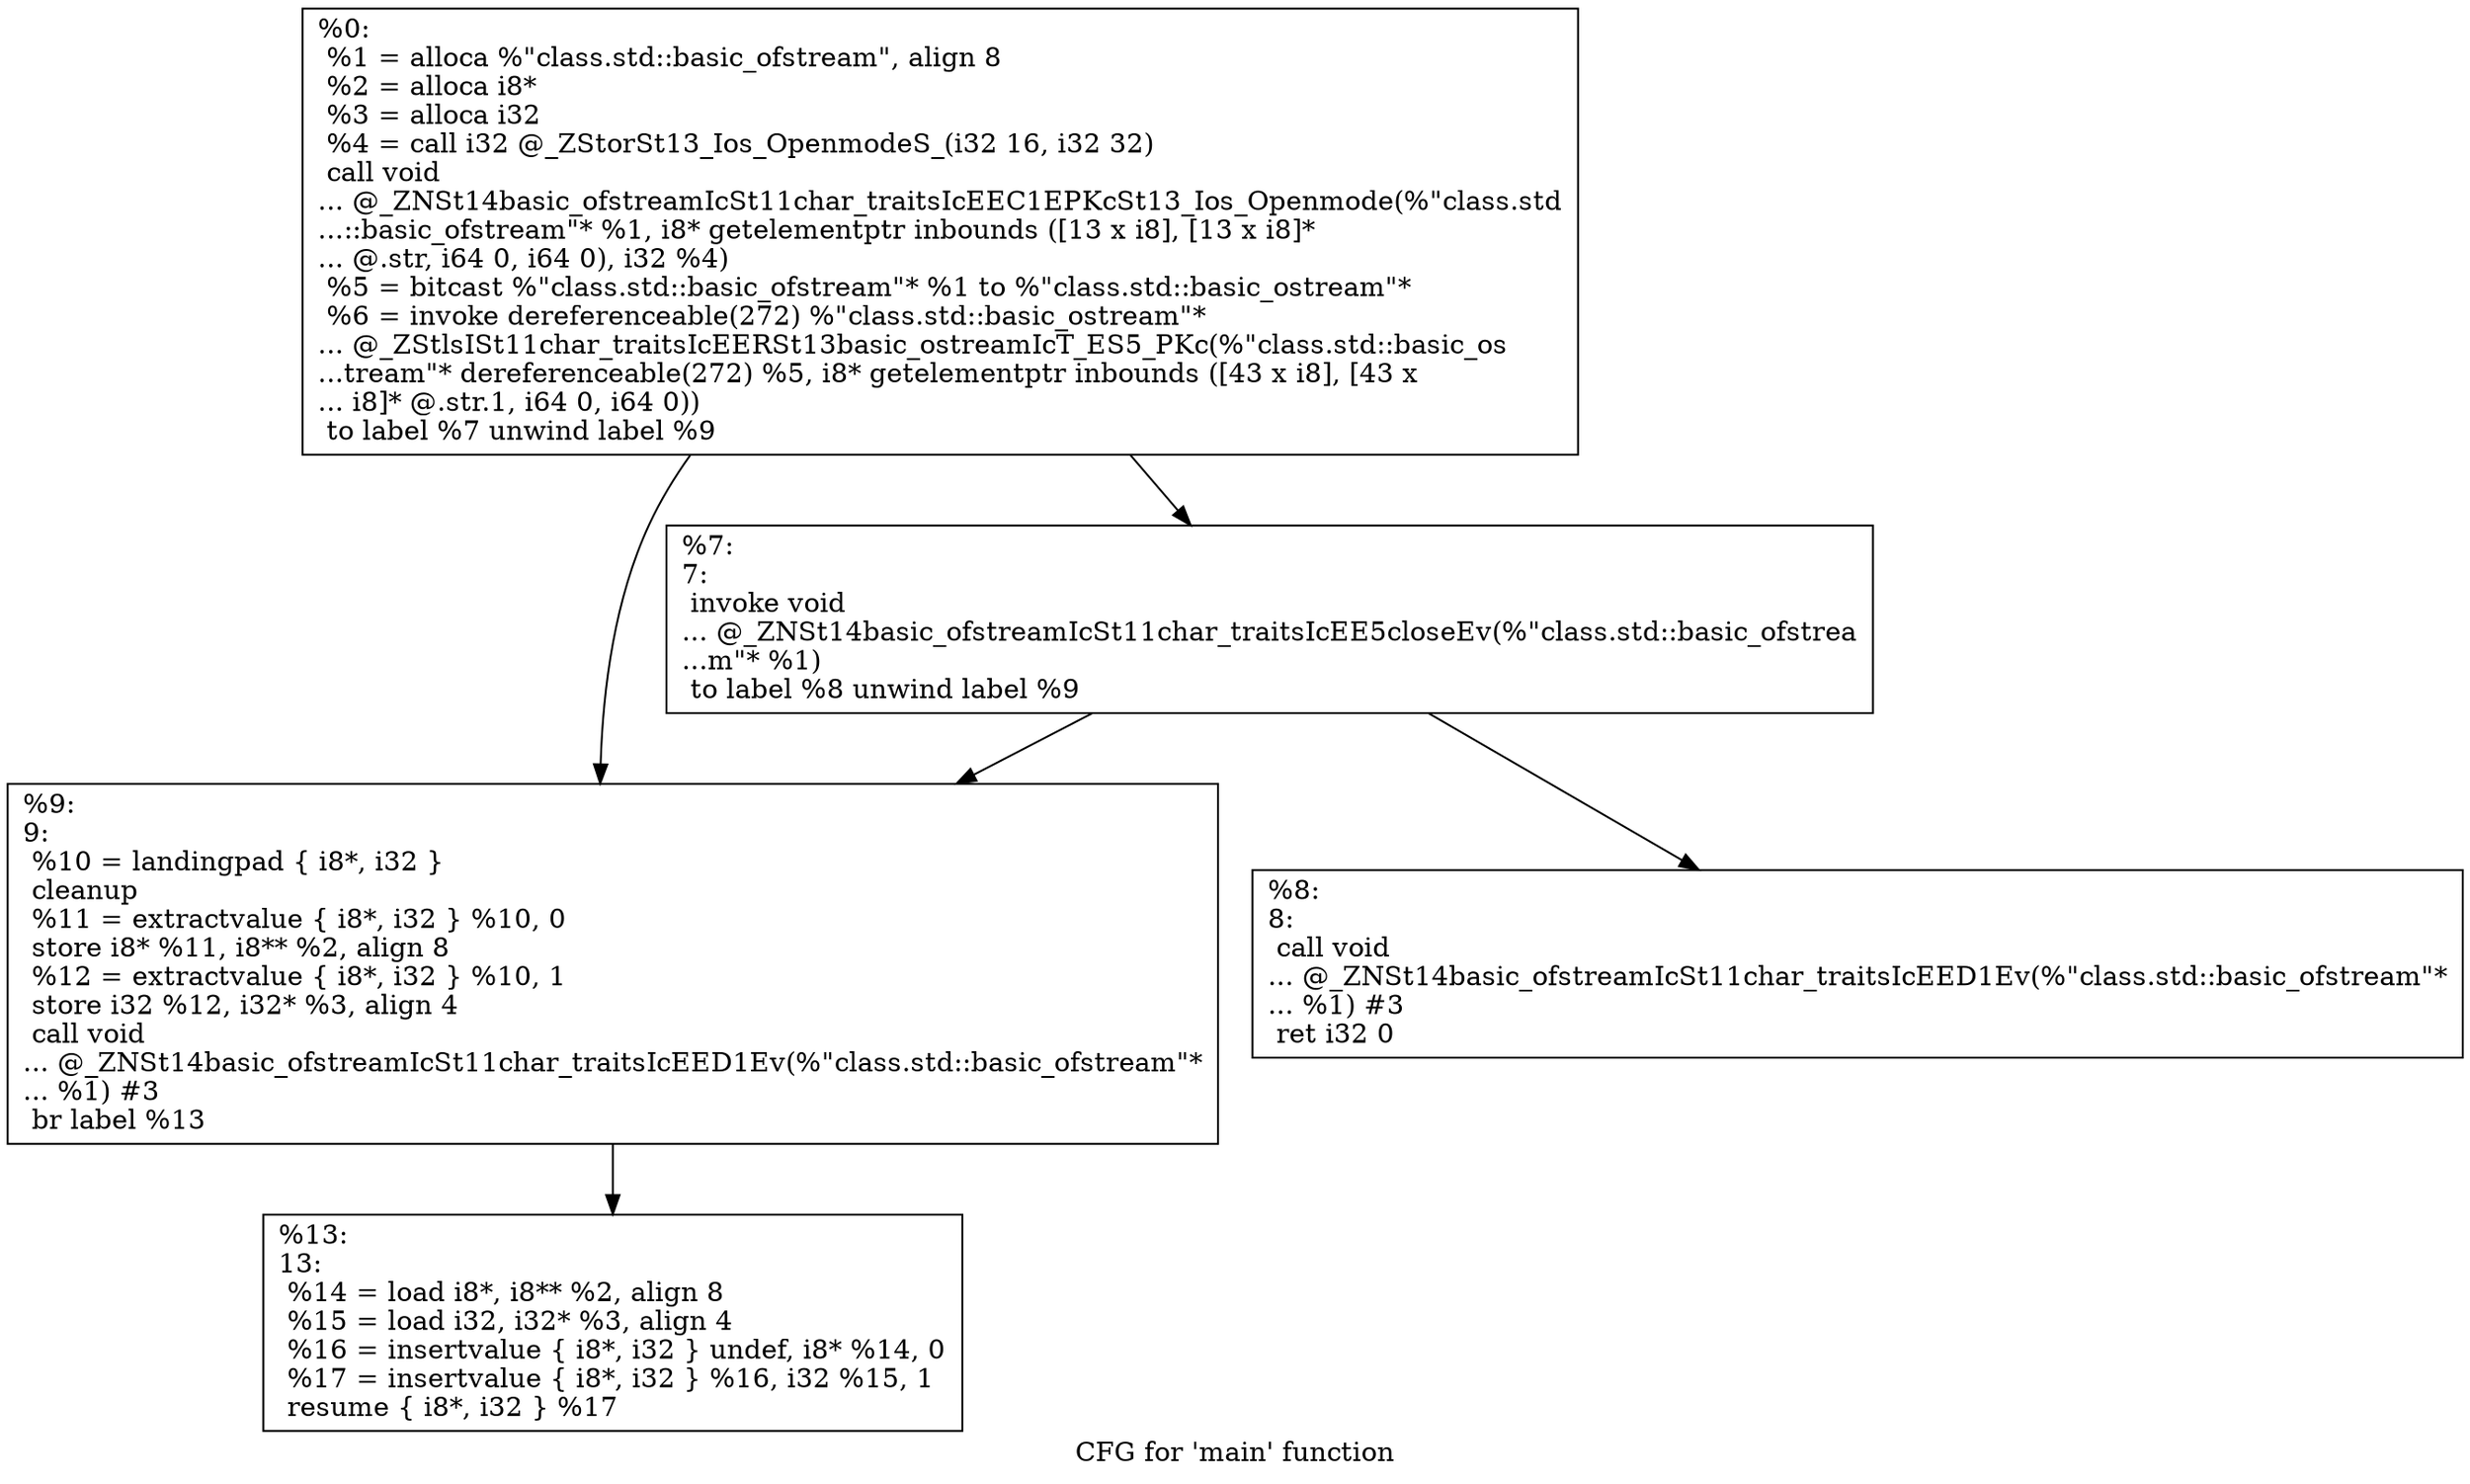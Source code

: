 digraph "CFG for 'main' function" {
	label="CFG for 'main' function";

	Node0x886050 [shape=record,label="{%0:\l  %1 = alloca %\"class.std::basic_ofstream\", align 8\l  %2 = alloca i8*\l  %3 = alloca i32\l  %4 = call i32 @_ZStorSt13_Ios_OpenmodeS_(i32 16, i32 32)\l  call void\l... @_ZNSt14basic_ofstreamIcSt11char_traitsIcEEC1EPKcSt13_Ios_Openmode(%\"class.std\l...::basic_ofstream\"* %1, i8* getelementptr inbounds ([13 x i8], [13 x i8]*\l... @.str, i64 0, i64 0), i32 %4)\l  %5 = bitcast %\"class.std::basic_ofstream\"* %1 to %\"class.std::basic_ostream\"*\l  %6 = invoke dereferenceable(272) %\"class.std::basic_ostream\"*\l... @_ZStlsISt11char_traitsIcEERSt13basic_ostreamIcT_ES5_PKc(%\"class.std::basic_os\l...tream\"* dereferenceable(272) %5, i8* getelementptr inbounds ([43 x i8], [43 x\l... i8]* @.str.1, i64 0, i64 0))\l          to label %7 unwind label %9\l}"];
	Node0x886050 -> Node0x886300;
	Node0x886050 -> Node0x8863a0;
	Node0x886300 [shape=record,label="{%7:\l7:                                                \l  invoke void\l... @_ZNSt14basic_ofstreamIcSt11char_traitsIcEE5closeEv(%\"class.std::basic_ofstrea\l...m\"* %1)\l          to label %8 unwind label %9\l}"];
	Node0x886300 -> Node0x886350;
	Node0x886300 -> Node0x8863a0;
	Node0x886350 [shape=record,label="{%8:\l8:                                                \l  call void\l... @_ZNSt14basic_ofstreamIcSt11char_traitsIcEED1Ev(%\"class.std::basic_ofstream\"*\l... %1) #3\l  ret i32 0\l}"];
	Node0x8863a0 [shape=record,label="{%9:\l9:                                                \l  %10 = landingpad \{ i8*, i32 \}\l          cleanup\l  %11 = extractvalue \{ i8*, i32 \} %10, 0\l  store i8* %11, i8** %2, align 8\l  %12 = extractvalue \{ i8*, i32 \} %10, 1\l  store i32 %12, i32* %3, align 4\l  call void\l... @_ZNSt14basic_ofstreamIcSt11char_traitsIcEED1Ev(%\"class.std::basic_ofstream\"*\l... %1) #3\l  br label %13\l}"];
	Node0x8863a0 -> Node0x8863f0;
	Node0x8863f0 [shape=record,label="{%13:\l13:                                               \l  %14 = load i8*, i8** %2, align 8\l  %15 = load i32, i32* %3, align 4\l  %16 = insertvalue \{ i8*, i32 \} undef, i8* %14, 0\l  %17 = insertvalue \{ i8*, i32 \} %16, i32 %15, 1\l  resume \{ i8*, i32 \} %17\l}"];
}
